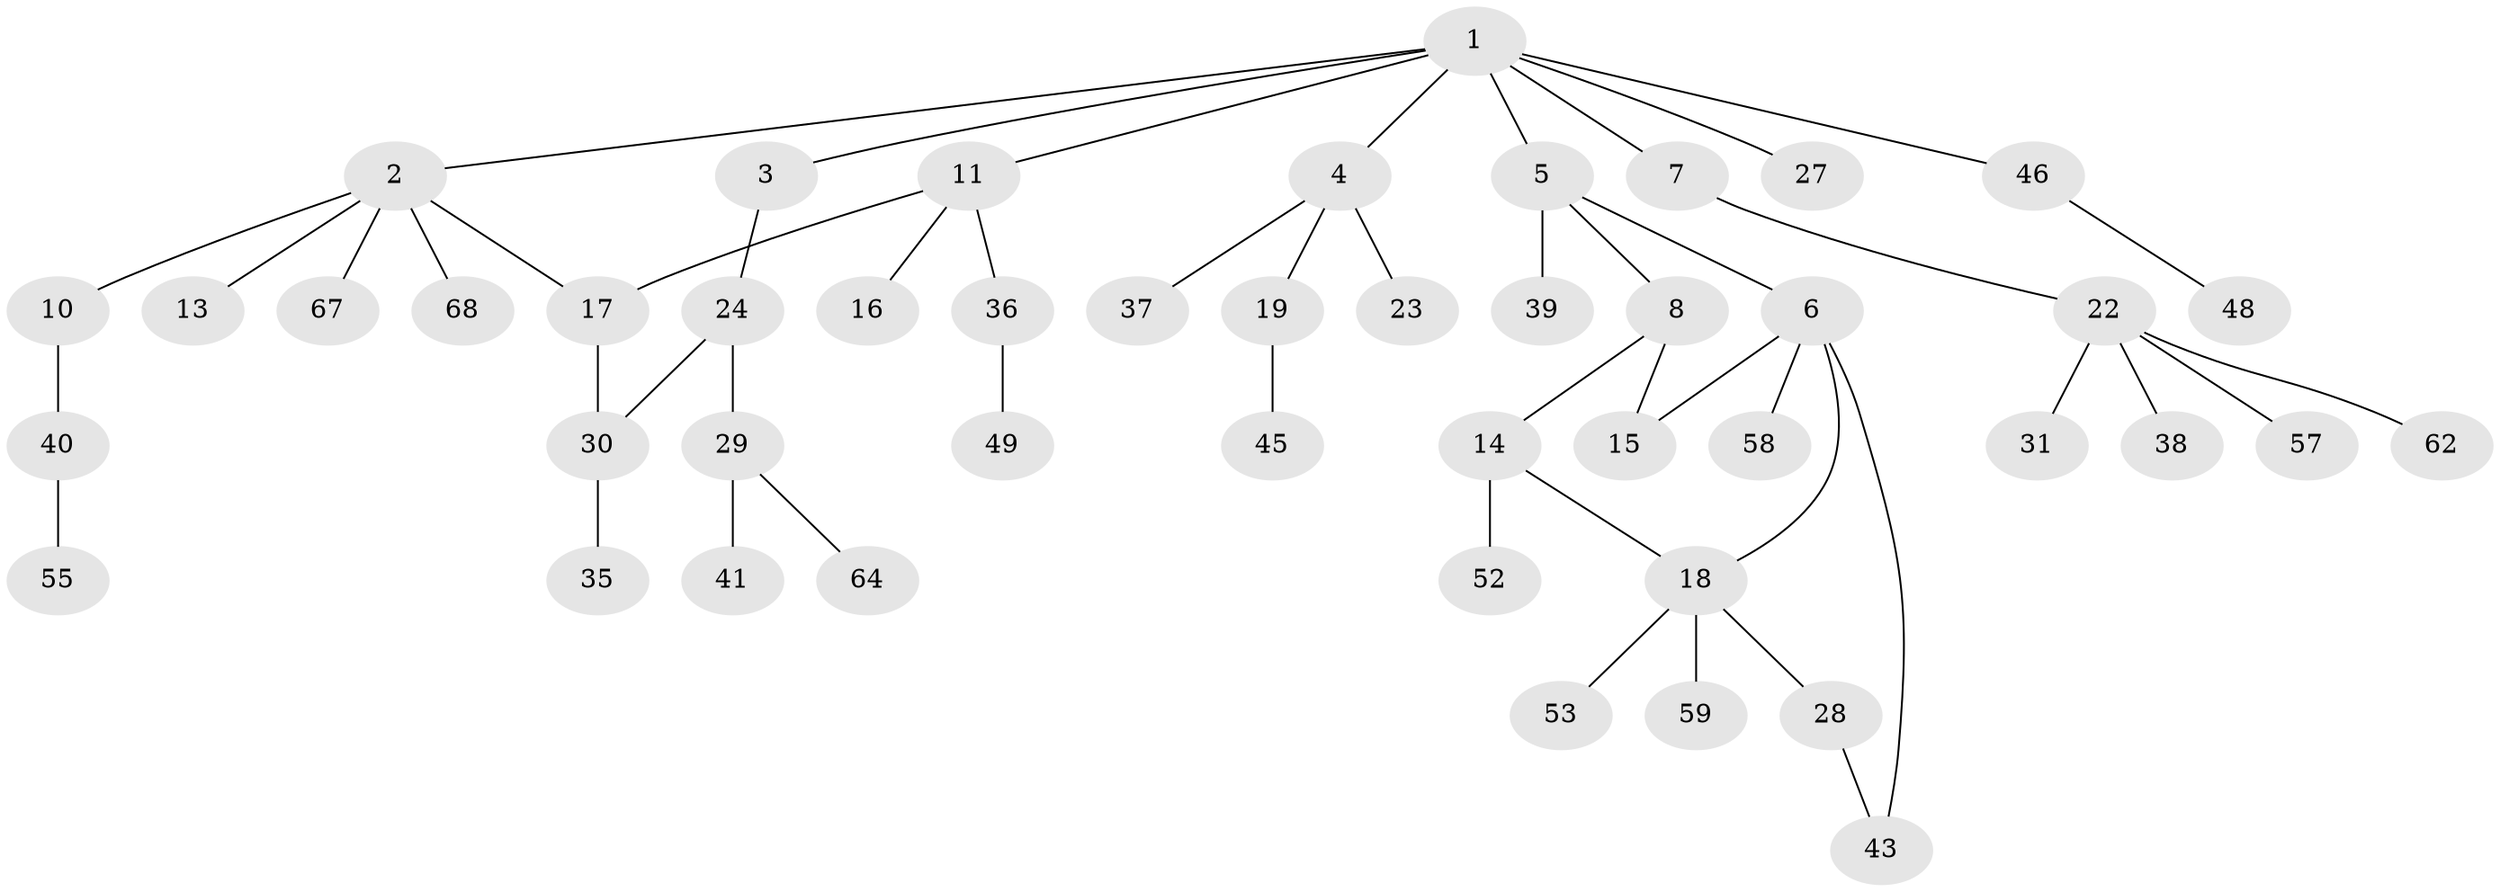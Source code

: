 // original degree distribution, {8: 0.014705882352941176, 5: 0.07352941176470588, 2: 0.3088235294117647, 4: 0.04411764705882353, 3: 0.11764705882352941, 1: 0.4264705882352941, 6: 0.014705882352941176}
// Generated by graph-tools (version 1.1) at 2025/41/03/06/25 10:41:29]
// undirected, 47 vertices, 51 edges
graph export_dot {
graph [start="1"]
  node [color=gray90,style=filled];
  1 [super="+33"];
  2 [super="+65"];
  3;
  4 [super="+9"];
  5 [super="+34"];
  6 [super="+21"];
  7 [super="+26"];
  8;
  10 [super="+12"];
  11 [super="+25"];
  13;
  14 [super="+47"];
  15 [super="+60"];
  16;
  17 [super="+44"];
  18 [super="+20"];
  19 [super="+42"];
  22 [super="+63"];
  23 [super="+32"];
  24 [super="+61"];
  27;
  28;
  29 [super="+51"];
  30 [super="+50"];
  31;
  35;
  36;
  37 [super="+56"];
  38;
  39;
  40;
  41;
  43 [super="+54"];
  45;
  46;
  48;
  49;
  52;
  53;
  55;
  57;
  58;
  59 [super="+66"];
  62;
  64;
  67;
  68;
  1 -- 2;
  1 -- 3;
  1 -- 4;
  1 -- 5;
  1 -- 7;
  1 -- 11;
  1 -- 27;
  1 -- 46;
  2 -- 10;
  2 -- 13;
  2 -- 67;
  2 -- 17;
  2 -- 68;
  3 -- 24;
  4 -- 23;
  4 -- 37;
  4 -- 19;
  5 -- 6;
  5 -- 8;
  5 -- 39;
  6 -- 18;
  6 -- 58;
  6 -- 43;
  6 -- 15;
  7 -- 22;
  8 -- 14;
  8 -- 15;
  10 -- 40;
  11 -- 16;
  11 -- 17;
  11 -- 36;
  14 -- 18;
  14 -- 52;
  17 -- 30;
  18 -- 53;
  18 -- 59 [weight=2];
  18 -- 28;
  19 -- 45;
  22 -- 31;
  22 -- 38;
  22 -- 57;
  22 -- 62;
  24 -- 29;
  24 -- 30;
  28 -- 43;
  29 -- 41;
  29 -- 64;
  30 -- 35;
  36 -- 49;
  40 -- 55;
  46 -- 48;
}
